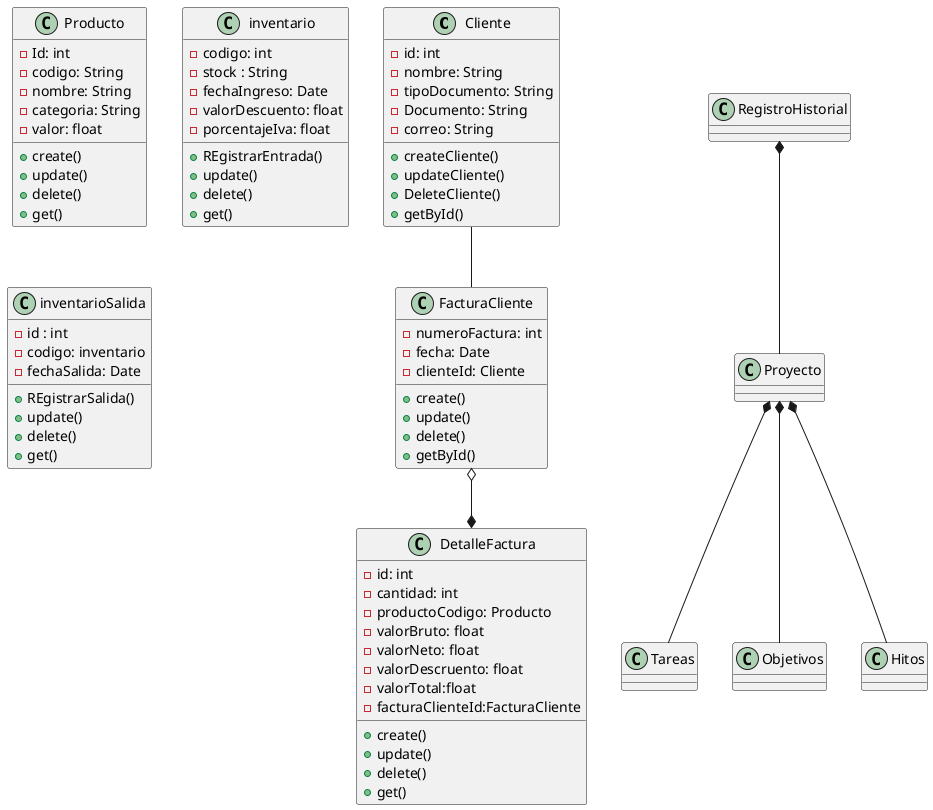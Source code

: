 @startuml Diagrama de Clases


class Cliente {
  - id: int
  - nombre: String
  - tipoDocumento: String
  - Documento: String
  - correo: String

  + createCliente()
  + updateCliente()
  + DeleteCliente()
  + getById()
}

class FacturaCliente {
  - numeroFactura: int
  - fecha: Date
  - clienteId: Cliente

  + create()
  + update()
  + delete()
  + getById()
}

class DetalleFactura {
  - id: int
  - cantidad: int
  - productoCodigo: Producto
  - valorBruto: float
  - valorNeto: float
  - valorDescruento: float
  - valorTotal:float
  - facturaClienteId:FacturaCliente
  + create()
  + update()
  + delete()
  + get()
}

class Producto {
  - Id: int
  - codigo: String
  - nombre: String
  - categoria: String
  - valor: float
  
  + create()
  + update()
  + delete()
  + get()
}


class inventario {
  - codigo: int
  - stock : String
  - fechaIngreso: Date
  - valorDescuento: float
  -porcentajeIva: float

  + REgistrarEntrada()
  + update()
  + delete()
  + get()
  
}
class inventarioSalida {
  - id : int
  - codigo: inventario
  - fechaSalida: Date
 

  + REgistrarSalida()
  + update()
  + delete()
  + get()
  
}





Cliente -- FacturaCliente
FacturaCliente o--* DetalleFactura
Proyecto *-- Tareas
Proyecto *-- Objetivos
Proyecto *-- Hitos
RegistroHistorial *-- Proyecto


@enduml